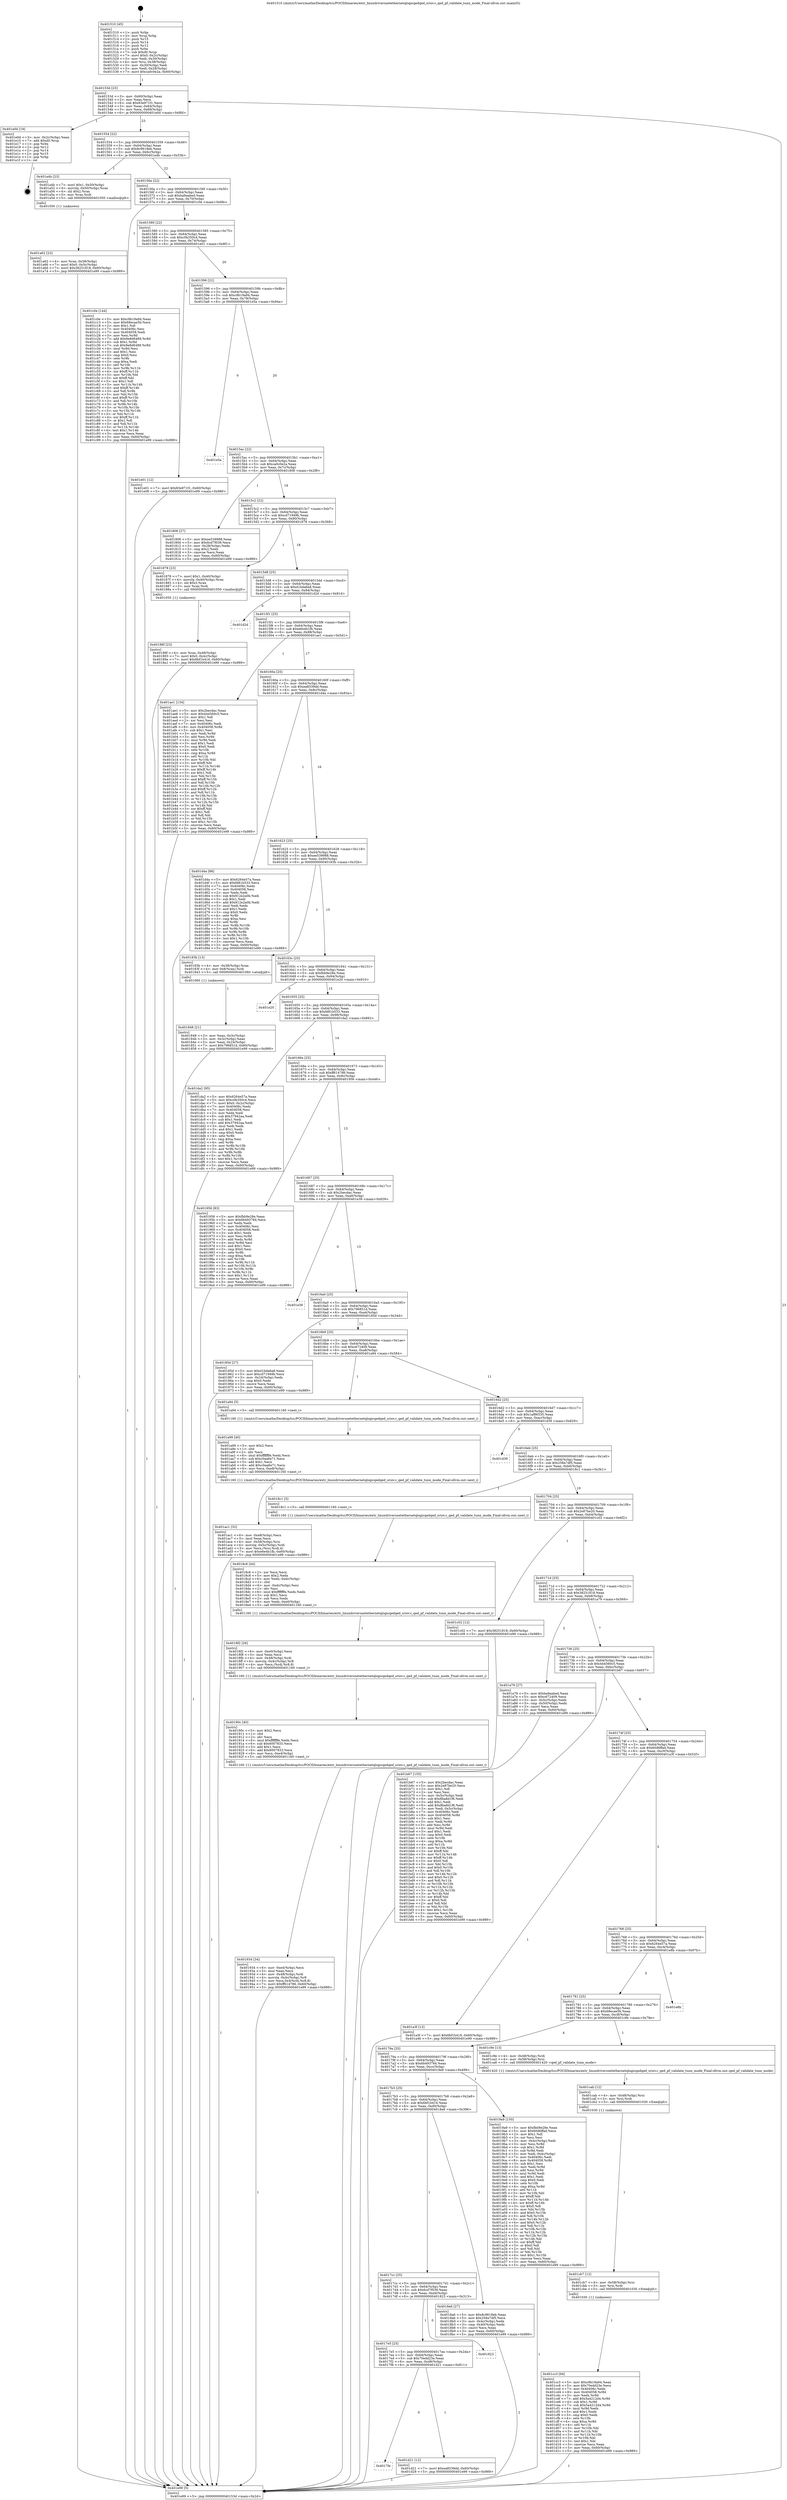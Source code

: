 digraph "0x401510" {
  label = "0x401510 (/mnt/c/Users/mathe/Desktop/tcc/POCII/binaries/extr_linuxdriversnetethernetqlogicqedqed_sriov.c_qed_pf_validate_tunn_mode_Final-ollvm.out::main(0))"
  labelloc = "t"
  node[shape=record]

  Entry [label="",width=0.3,height=0.3,shape=circle,fillcolor=black,style=filled]
  "0x40153d" [label="{
     0x40153d [23]\l
     | [instrs]\l
     &nbsp;&nbsp;0x40153d \<+3\>: mov -0x60(%rbp),%eax\l
     &nbsp;&nbsp;0x401540 \<+2\>: mov %eax,%ecx\l
     &nbsp;&nbsp;0x401542 \<+6\>: sub $0x83e971f1,%ecx\l
     &nbsp;&nbsp;0x401548 \<+3\>: mov %eax,-0x64(%rbp)\l
     &nbsp;&nbsp;0x40154b \<+3\>: mov %ecx,-0x68(%rbp)\l
     &nbsp;&nbsp;0x40154e \<+6\>: je 0000000000401e0d \<main+0x8fd\>\l
  }"]
  "0x401e0d" [label="{
     0x401e0d [19]\l
     | [instrs]\l
     &nbsp;&nbsp;0x401e0d \<+3\>: mov -0x2c(%rbp),%eax\l
     &nbsp;&nbsp;0x401e10 \<+7\>: add $0xd0,%rsp\l
     &nbsp;&nbsp;0x401e17 \<+1\>: pop %rbx\l
     &nbsp;&nbsp;0x401e18 \<+2\>: pop %r12\l
     &nbsp;&nbsp;0x401e1a \<+2\>: pop %r14\l
     &nbsp;&nbsp;0x401e1c \<+2\>: pop %r15\l
     &nbsp;&nbsp;0x401e1e \<+1\>: pop %rbp\l
     &nbsp;&nbsp;0x401e1f \<+1\>: ret\l
  }"]
  "0x401554" [label="{
     0x401554 [22]\l
     | [instrs]\l
     &nbsp;&nbsp;0x401554 \<+5\>: jmp 0000000000401559 \<main+0x49\>\l
     &nbsp;&nbsp;0x401559 \<+3\>: mov -0x64(%rbp),%eax\l
     &nbsp;&nbsp;0x40155c \<+5\>: sub $0x8c9618eb,%eax\l
     &nbsp;&nbsp;0x401561 \<+3\>: mov %eax,-0x6c(%rbp)\l
     &nbsp;&nbsp;0x401564 \<+6\>: je 0000000000401a4b \<main+0x53b\>\l
  }"]
  Exit [label="",width=0.3,height=0.3,shape=circle,fillcolor=black,style=filled,peripheries=2]
  "0x401a4b" [label="{
     0x401a4b [23]\l
     | [instrs]\l
     &nbsp;&nbsp;0x401a4b \<+7\>: movl $0x1,-0x50(%rbp)\l
     &nbsp;&nbsp;0x401a52 \<+4\>: movslq -0x50(%rbp),%rax\l
     &nbsp;&nbsp;0x401a56 \<+4\>: shl $0x2,%rax\l
     &nbsp;&nbsp;0x401a5a \<+3\>: mov %rax,%rdi\l
     &nbsp;&nbsp;0x401a5d \<+5\>: call 0000000000401050 \<malloc@plt\>\l
     | [calls]\l
     &nbsp;&nbsp;0x401050 \{1\} (unknown)\l
  }"]
  "0x40156a" [label="{
     0x40156a [22]\l
     | [instrs]\l
     &nbsp;&nbsp;0x40156a \<+5\>: jmp 000000000040156f \<main+0x5f\>\l
     &nbsp;&nbsp;0x40156f \<+3\>: mov -0x64(%rbp),%eax\l
     &nbsp;&nbsp;0x401572 \<+5\>: sub $0xba9aabed,%eax\l
     &nbsp;&nbsp;0x401577 \<+3\>: mov %eax,-0x70(%rbp)\l
     &nbsp;&nbsp;0x40157a \<+6\>: je 0000000000401c0e \<main+0x6fe\>\l
  }"]
  "0x4017fe" [label="{
     0x4017fe\l
  }", style=dashed]
  "0x401c0e" [label="{
     0x401c0e [144]\l
     | [instrs]\l
     &nbsp;&nbsp;0x401c0e \<+5\>: mov $0xc9b19a94,%eax\l
     &nbsp;&nbsp;0x401c13 \<+5\>: mov $0x68ecae5b,%ecx\l
     &nbsp;&nbsp;0x401c18 \<+2\>: mov $0x1,%dl\l
     &nbsp;&nbsp;0x401c1a \<+7\>: mov 0x40406c,%esi\l
     &nbsp;&nbsp;0x401c21 \<+7\>: mov 0x404058,%edi\l
     &nbsp;&nbsp;0x401c28 \<+3\>: mov %esi,%r8d\l
     &nbsp;&nbsp;0x401c2b \<+7\>: add $0x9e8d6489,%r8d\l
     &nbsp;&nbsp;0x401c32 \<+4\>: sub $0x1,%r8d\l
     &nbsp;&nbsp;0x401c36 \<+7\>: sub $0x9e8d6489,%r8d\l
     &nbsp;&nbsp;0x401c3d \<+4\>: imul %r8d,%esi\l
     &nbsp;&nbsp;0x401c41 \<+3\>: and $0x1,%esi\l
     &nbsp;&nbsp;0x401c44 \<+3\>: cmp $0x0,%esi\l
     &nbsp;&nbsp;0x401c47 \<+4\>: sete %r9b\l
     &nbsp;&nbsp;0x401c4b \<+3\>: cmp $0xa,%edi\l
     &nbsp;&nbsp;0x401c4e \<+4\>: setl %r10b\l
     &nbsp;&nbsp;0x401c52 \<+3\>: mov %r9b,%r11b\l
     &nbsp;&nbsp;0x401c55 \<+4\>: xor $0xff,%r11b\l
     &nbsp;&nbsp;0x401c59 \<+3\>: mov %r10b,%bl\l
     &nbsp;&nbsp;0x401c5c \<+3\>: xor $0xff,%bl\l
     &nbsp;&nbsp;0x401c5f \<+3\>: xor $0x1,%dl\l
     &nbsp;&nbsp;0x401c62 \<+3\>: mov %r11b,%r14b\l
     &nbsp;&nbsp;0x401c65 \<+4\>: and $0xff,%r14b\l
     &nbsp;&nbsp;0x401c69 \<+3\>: and %dl,%r9b\l
     &nbsp;&nbsp;0x401c6c \<+3\>: mov %bl,%r15b\l
     &nbsp;&nbsp;0x401c6f \<+4\>: and $0xff,%r15b\l
     &nbsp;&nbsp;0x401c73 \<+3\>: and %dl,%r10b\l
     &nbsp;&nbsp;0x401c76 \<+3\>: or %r9b,%r14b\l
     &nbsp;&nbsp;0x401c79 \<+3\>: or %r10b,%r15b\l
     &nbsp;&nbsp;0x401c7c \<+3\>: xor %r15b,%r14b\l
     &nbsp;&nbsp;0x401c7f \<+3\>: or %bl,%r11b\l
     &nbsp;&nbsp;0x401c82 \<+4\>: xor $0xff,%r11b\l
     &nbsp;&nbsp;0x401c86 \<+3\>: or $0x1,%dl\l
     &nbsp;&nbsp;0x401c89 \<+3\>: and %dl,%r11b\l
     &nbsp;&nbsp;0x401c8c \<+3\>: or %r11b,%r14b\l
     &nbsp;&nbsp;0x401c8f \<+4\>: test $0x1,%r14b\l
     &nbsp;&nbsp;0x401c93 \<+3\>: cmovne %ecx,%eax\l
     &nbsp;&nbsp;0x401c96 \<+3\>: mov %eax,-0x60(%rbp)\l
     &nbsp;&nbsp;0x401c99 \<+5\>: jmp 0000000000401e99 \<main+0x989\>\l
  }"]
  "0x401580" [label="{
     0x401580 [22]\l
     | [instrs]\l
     &nbsp;&nbsp;0x401580 \<+5\>: jmp 0000000000401585 \<main+0x75\>\l
     &nbsp;&nbsp;0x401585 \<+3\>: mov -0x64(%rbp),%eax\l
     &nbsp;&nbsp;0x401588 \<+5\>: sub $0xc0b350c4,%eax\l
     &nbsp;&nbsp;0x40158d \<+3\>: mov %eax,-0x74(%rbp)\l
     &nbsp;&nbsp;0x401590 \<+6\>: je 0000000000401e01 \<main+0x8f1\>\l
  }"]
  "0x401d21" [label="{
     0x401d21 [12]\l
     | [instrs]\l
     &nbsp;&nbsp;0x401d21 \<+7\>: movl $0xea8539dd,-0x60(%rbp)\l
     &nbsp;&nbsp;0x401d28 \<+5\>: jmp 0000000000401e99 \<main+0x989\>\l
  }"]
  "0x401e01" [label="{
     0x401e01 [12]\l
     | [instrs]\l
     &nbsp;&nbsp;0x401e01 \<+7\>: movl $0x83e971f1,-0x60(%rbp)\l
     &nbsp;&nbsp;0x401e08 \<+5\>: jmp 0000000000401e99 \<main+0x989\>\l
  }"]
  "0x401596" [label="{
     0x401596 [22]\l
     | [instrs]\l
     &nbsp;&nbsp;0x401596 \<+5\>: jmp 000000000040159b \<main+0x8b\>\l
     &nbsp;&nbsp;0x40159b \<+3\>: mov -0x64(%rbp),%eax\l
     &nbsp;&nbsp;0x40159e \<+5\>: sub $0xc9b19a94,%eax\l
     &nbsp;&nbsp;0x4015a3 \<+3\>: mov %eax,-0x78(%rbp)\l
     &nbsp;&nbsp;0x4015a6 \<+6\>: je 0000000000401e5a \<main+0x94a\>\l
  }"]
  "0x4017e5" [label="{
     0x4017e5 [25]\l
     | [instrs]\l
     &nbsp;&nbsp;0x4017e5 \<+5\>: jmp 00000000004017ea \<main+0x2da\>\l
     &nbsp;&nbsp;0x4017ea \<+3\>: mov -0x64(%rbp),%eax\l
     &nbsp;&nbsp;0x4017ed \<+5\>: sub $0x70edd23e,%eax\l
     &nbsp;&nbsp;0x4017f2 \<+6\>: mov %eax,-0xd8(%rbp)\l
     &nbsp;&nbsp;0x4017f8 \<+6\>: je 0000000000401d21 \<main+0x811\>\l
  }"]
  "0x401e5a" [label="{
     0x401e5a\l
  }", style=dashed]
  "0x4015ac" [label="{
     0x4015ac [22]\l
     | [instrs]\l
     &nbsp;&nbsp;0x4015ac \<+5\>: jmp 00000000004015b1 \<main+0xa1\>\l
     &nbsp;&nbsp;0x4015b1 \<+3\>: mov -0x64(%rbp),%eax\l
     &nbsp;&nbsp;0x4015b4 \<+5\>: sub $0xca0c0e2a,%eax\l
     &nbsp;&nbsp;0x4015b9 \<+3\>: mov %eax,-0x7c(%rbp)\l
     &nbsp;&nbsp;0x4015bc \<+6\>: je 0000000000401808 \<main+0x2f8\>\l
  }"]
  "0x401823" [label="{
     0x401823\l
  }", style=dashed]
  "0x401808" [label="{
     0x401808 [27]\l
     | [instrs]\l
     &nbsp;&nbsp;0x401808 \<+5\>: mov $0xee539988,%eax\l
     &nbsp;&nbsp;0x40180d \<+5\>: mov $0x6cd7f039,%ecx\l
     &nbsp;&nbsp;0x401812 \<+3\>: mov -0x28(%rbp),%edx\l
     &nbsp;&nbsp;0x401815 \<+3\>: cmp $0x2,%edx\l
     &nbsp;&nbsp;0x401818 \<+3\>: cmovne %ecx,%eax\l
     &nbsp;&nbsp;0x40181b \<+3\>: mov %eax,-0x60(%rbp)\l
     &nbsp;&nbsp;0x40181e \<+5\>: jmp 0000000000401e99 \<main+0x989\>\l
  }"]
  "0x4015c2" [label="{
     0x4015c2 [22]\l
     | [instrs]\l
     &nbsp;&nbsp;0x4015c2 \<+5\>: jmp 00000000004015c7 \<main+0xb7\>\l
     &nbsp;&nbsp;0x4015c7 \<+3\>: mov -0x64(%rbp),%eax\l
     &nbsp;&nbsp;0x4015ca \<+5\>: sub $0xcd71949b,%eax\l
     &nbsp;&nbsp;0x4015cf \<+3\>: mov %eax,-0x80(%rbp)\l
     &nbsp;&nbsp;0x4015d2 \<+6\>: je 0000000000401878 \<main+0x368\>\l
  }"]
  "0x401e99" [label="{
     0x401e99 [5]\l
     | [instrs]\l
     &nbsp;&nbsp;0x401e99 \<+5\>: jmp 000000000040153d \<main+0x2d\>\l
  }"]
  "0x401510" [label="{
     0x401510 [45]\l
     | [instrs]\l
     &nbsp;&nbsp;0x401510 \<+1\>: push %rbp\l
     &nbsp;&nbsp;0x401511 \<+3\>: mov %rsp,%rbp\l
     &nbsp;&nbsp;0x401514 \<+2\>: push %r15\l
     &nbsp;&nbsp;0x401516 \<+2\>: push %r14\l
     &nbsp;&nbsp;0x401518 \<+2\>: push %r12\l
     &nbsp;&nbsp;0x40151a \<+1\>: push %rbx\l
     &nbsp;&nbsp;0x40151b \<+7\>: sub $0xd0,%rsp\l
     &nbsp;&nbsp;0x401522 \<+7\>: movl $0x0,-0x2c(%rbp)\l
     &nbsp;&nbsp;0x401529 \<+3\>: mov %edi,-0x30(%rbp)\l
     &nbsp;&nbsp;0x40152c \<+4\>: mov %rsi,-0x38(%rbp)\l
     &nbsp;&nbsp;0x401530 \<+3\>: mov -0x30(%rbp),%edi\l
     &nbsp;&nbsp;0x401533 \<+3\>: mov %edi,-0x28(%rbp)\l
     &nbsp;&nbsp;0x401536 \<+7\>: movl $0xca0c0e2a,-0x60(%rbp)\l
  }"]
  "0x401cc3" [label="{
     0x401cc3 [94]\l
     | [instrs]\l
     &nbsp;&nbsp;0x401cc3 \<+5\>: mov $0xc9b19a94,%eax\l
     &nbsp;&nbsp;0x401cc8 \<+5\>: mov $0x70edd23e,%ecx\l
     &nbsp;&nbsp;0x401ccd \<+7\>: mov 0x40406c,%edx\l
     &nbsp;&nbsp;0x401cd4 \<+8\>: mov 0x404058,%r8d\l
     &nbsp;&nbsp;0x401cdc \<+3\>: mov %edx,%r9d\l
     &nbsp;&nbsp;0x401cdf \<+7\>: add $0x5a4212d4,%r9d\l
     &nbsp;&nbsp;0x401ce6 \<+4\>: sub $0x1,%r9d\l
     &nbsp;&nbsp;0x401cea \<+7\>: sub $0x5a4212d4,%r9d\l
     &nbsp;&nbsp;0x401cf1 \<+4\>: imul %r9d,%edx\l
     &nbsp;&nbsp;0x401cf5 \<+3\>: and $0x1,%edx\l
     &nbsp;&nbsp;0x401cf8 \<+3\>: cmp $0x0,%edx\l
     &nbsp;&nbsp;0x401cfb \<+4\>: sete %r10b\l
     &nbsp;&nbsp;0x401cff \<+4\>: cmp $0xa,%r8d\l
     &nbsp;&nbsp;0x401d03 \<+4\>: setl %r11b\l
     &nbsp;&nbsp;0x401d07 \<+3\>: mov %r10b,%bl\l
     &nbsp;&nbsp;0x401d0a \<+3\>: and %r11b,%bl\l
     &nbsp;&nbsp;0x401d0d \<+3\>: xor %r11b,%r10b\l
     &nbsp;&nbsp;0x401d10 \<+3\>: or %r10b,%bl\l
     &nbsp;&nbsp;0x401d13 \<+3\>: test $0x1,%bl\l
     &nbsp;&nbsp;0x401d16 \<+3\>: cmovne %ecx,%eax\l
     &nbsp;&nbsp;0x401d19 \<+3\>: mov %eax,-0x60(%rbp)\l
     &nbsp;&nbsp;0x401d1c \<+5\>: jmp 0000000000401e99 \<main+0x989\>\l
  }"]
  "0x401878" [label="{
     0x401878 [23]\l
     | [instrs]\l
     &nbsp;&nbsp;0x401878 \<+7\>: movl $0x1,-0x40(%rbp)\l
     &nbsp;&nbsp;0x40187f \<+4\>: movslq -0x40(%rbp),%rax\l
     &nbsp;&nbsp;0x401883 \<+4\>: shl $0x3,%rax\l
     &nbsp;&nbsp;0x401887 \<+3\>: mov %rax,%rdi\l
     &nbsp;&nbsp;0x40188a \<+5\>: call 0000000000401050 \<malloc@plt\>\l
     | [calls]\l
     &nbsp;&nbsp;0x401050 \{1\} (unknown)\l
  }"]
  "0x4015d8" [label="{
     0x4015d8 [25]\l
     | [instrs]\l
     &nbsp;&nbsp;0x4015d8 \<+5\>: jmp 00000000004015dd \<main+0xcd\>\l
     &nbsp;&nbsp;0x4015dd \<+3\>: mov -0x64(%rbp),%eax\l
     &nbsp;&nbsp;0x4015e0 \<+5\>: sub $0xd1bda6a8,%eax\l
     &nbsp;&nbsp;0x4015e5 \<+6\>: mov %eax,-0x84(%rbp)\l
     &nbsp;&nbsp;0x4015eb \<+6\>: je 0000000000401d2d \<main+0x81d\>\l
  }"]
  "0x401cb7" [label="{
     0x401cb7 [12]\l
     | [instrs]\l
     &nbsp;&nbsp;0x401cb7 \<+4\>: mov -0x58(%rbp),%rsi\l
     &nbsp;&nbsp;0x401cbb \<+3\>: mov %rsi,%rdi\l
     &nbsp;&nbsp;0x401cbe \<+5\>: call 0000000000401030 \<free@plt\>\l
     | [calls]\l
     &nbsp;&nbsp;0x401030 \{1\} (unknown)\l
  }"]
  "0x401d2d" [label="{
     0x401d2d\l
  }", style=dashed]
  "0x4015f1" [label="{
     0x4015f1 [25]\l
     | [instrs]\l
     &nbsp;&nbsp;0x4015f1 \<+5\>: jmp 00000000004015f6 \<main+0xe6\>\l
     &nbsp;&nbsp;0x4015f6 \<+3\>: mov -0x64(%rbp),%eax\l
     &nbsp;&nbsp;0x4015f9 \<+5\>: sub $0xe6e4b1fb,%eax\l
     &nbsp;&nbsp;0x4015fe \<+6\>: mov %eax,-0x88(%rbp)\l
     &nbsp;&nbsp;0x401604 \<+6\>: je 0000000000401ae1 \<main+0x5d1\>\l
  }"]
  "0x401cab" [label="{
     0x401cab [12]\l
     | [instrs]\l
     &nbsp;&nbsp;0x401cab \<+4\>: mov -0x48(%rbp),%rsi\l
     &nbsp;&nbsp;0x401caf \<+3\>: mov %rsi,%rdi\l
     &nbsp;&nbsp;0x401cb2 \<+5\>: call 0000000000401030 \<free@plt\>\l
     | [calls]\l
     &nbsp;&nbsp;0x401030 \{1\} (unknown)\l
  }"]
  "0x401ae1" [label="{
     0x401ae1 [134]\l
     | [instrs]\l
     &nbsp;&nbsp;0x401ae1 \<+5\>: mov $0x2becdac,%eax\l
     &nbsp;&nbsp;0x401ae6 \<+5\>: mov $0x444560c5,%ecx\l
     &nbsp;&nbsp;0x401aeb \<+2\>: mov $0x1,%dl\l
     &nbsp;&nbsp;0x401aed \<+2\>: xor %esi,%esi\l
     &nbsp;&nbsp;0x401aef \<+7\>: mov 0x40406c,%edi\l
     &nbsp;&nbsp;0x401af6 \<+8\>: mov 0x404058,%r8d\l
     &nbsp;&nbsp;0x401afe \<+3\>: sub $0x1,%esi\l
     &nbsp;&nbsp;0x401b01 \<+3\>: mov %edi,%r9d\l
     &nbsp;&nbsp;0x401b04 \<+3\>: add %esi,%r9d\l
     &nbsp;&nbsp;0x401b07 \<+4\>: imul %r9d,%edi\l
     &nbsp;&nbsp;0x401b0b \<+3\>: and $0x1,%edi\l
     &nbsp;&nbsp;0x401b0e \<+3\>: cmp $0x0,%edi\l
     &nbsp;&nbsp;0x401b11 \<+4\>: sete %r10b\l
     &nbsp;&nbsp;0x401b15 \<+4\>: cmp $0xa,%r8d\l
     &nbsp;&nbsp;0x401b19 \<+4\>: setl %r11b\l
     &nbsp;&nbsp;0x401b1d \<+3\>: mov %r10b,%bl\l
     &nbsp;&nbsp;0x401b20 \<+3\>: xor $0xff,%bl\l
     &nbsp;&nbsp;0x401b23 \<+3\>: mov %r11b,%r14b\l
     &nbsp;&nbsp;0x401b26 \<+4\>: xor $0xff,%r14b\l
     &nbsp;&nbsp;0x401b2a \<+3\>: xor $0x1,%dl\l
     &nbsp;&nbsp;0x401b2d \<+3\>: mov %bl,%r15b\l
     &nbsp;&nbsp;0x401b30 \<+4\>: and $0xff,%r15b\l
     &nbsp;&nbsp;0x401b34 \<+3\>: and %dl,%r10b\l
     &nbsp;&nbsp;0x401b37 \<+3\>: mov %r14b,%r12b\l
     &nbsp;&nbsp;0x401b3a \<+4\>: and $0xff,%r12b\l
     &nbsp;&nbsp;0x401b3e \<+3\>: and %dl,%r11b\l
     &nbsp;&nbsp;0x401b41 \<+3\>: or %r10b,%r15b\l
     &nbsp;&nbsp;0x401b44 \<+3\>: or %r11b,%r12b\l
     &nbsp;&nbsp;0x401b47 \<+3\>: xor %r12b,%r15b\l
     &nbsp;&nbsp;0x401b4a \<+3\>: or %r14b,%bl\l
     &nbsp;&nbsp;0x401b4d \<+3\>: xor $0xff,%bl\l
     &nbsp;&nbsp;0x401b50 \<+3\>: or $0x1,%dl\l
     &nbsp;&nbsp;0x401b53 \<+2\>: and %dl,%bl\l
     &nbsp;&nbsp;0x401b55 \<+3\>: or %bl,%r15b\l
     &nbsp;&nbsp;0x401b58 \<+4\>: test $0x1,%r15b\l
     &nbsp;&nbsp;0x401b5c \<+3\>: cmovne %ecx,%eax\l
     &nbsp;&nbsp;0x401b5f \<+3\>: mov %eax,-0x60(%rbp)\l
     &nbsp;&nbsp;0x401b62 \<+5\>: jmp 0000000000401e99 \<main+0x989\>\l
  }"]
  "0x40160a" [label="{
     0x40160a [25]\l
     | [instrs]\l
     &nbsp;&nbsp;0x40160a \<+5\>: jmp 000000000040160f \<main+0xff\>\l
     &nbsp;&nbsp;0x40160f \<+3\>: mov -0x64(%rbp),%eax\l
     &nbsp;&nbsp;0x401612 \<+5\>: sub $0xea8539dd,%eax\l
     &nbsp;&nbsp;0x401617 \<+6\>: mov %eax,-0x8c(%rbp)\l
     &nbsp;&nbsp;0x40161d \<+6\>: je 0000000000401d4a \<main+0x83a\>\l
  }"]
  "0x401ac1" [label="{
     0x401ac1 [32]\l
     | [instrs]\l
     &nbsp;&nbsp;0x401ac1 \<+6\>: mov -0xe8(%rbp),%ecx\l
     &nbsp;&nbsp;0x401ac7 \<+3\>: imul %eax,%ecx\l
     &nbsp;&nbsp;0x401aca \<+4\>: mov -0x58(%rbp),%rsi\l
     &nbsp;&nbsp;0x401ace \<+4\>: movslq -0x5c(%rbp),%rdi\l
     &nbsp;&nbsp;0x401ad2 \<+3\>: mov %ecx,(%rsi,%rdi,4)\l
     &nbsp;&nbsp;0x401ad5 \<+7\>: movl $0xe6e4b1fb,-0x60(%rbp)\l
     &nbsp;&nbsp;0x401adc \<+5\>: jmp 0000000000401e99 \<main+0x989\>\l
  }"]
  "0x401d4a" [label="{
     0x401d4a [88]\l
     | [instrs]\l
     &nbsp;&nbsp;0x401d4a \<+5\>: mov $0x6264e57a,%eax\l
     &nbsp;&nbsp;0x401d4f \<+5\>: mov $0xfd81b533,%ecx\l
     &nbsp;&nbsp;0x401d54 \<+7\>: mov 0x40406c,%edx\l
     &nbsp;&nbsp;0x401d5b \<+7\>: mov 0x404058,%esi\l
     &nbsp;&nbsp;0x401d62 \<+2\>: mov %edx,%edi\l
     &nbsp;&nbsp;0x401d64 \<+6\>: sub $0x912e2a0b,%edi\l
     &nbsp;&nbsp;0x401d6a \<+3\>: sub $0x1,%edi\l
     &nbsp;&nbsp;0x401d6d \<+6\>: add $0x912e2a0b,%edi\l
     &nbsp;&nbsp;0x401d73 \<+3\>: imul %edi,%edx\l
     &nbsp;&nbsp;0x401d76 \<+3\>: and $0x1,%edx\l
     &nbsp;&nbsp;0x401d79 \<+3\>: cmp $0x0,%edx\l
     &nbsp;&nbsp;0x401d7c \<+4\>: sete %r8b\l
     &nbsp;&nbsp;0x401d80 \<+3\>: cmp $0xa,%esi\l
     &nbsp;&nbsp;0x401d83 \<+4\>: setl %r9b\l
     &nbsp;&nbsp;0x401d87 \<+3\>: mov %r8b,%r10b\l
     &nbsp;&nbsp;0x401d8a \<+3\>: and %r9b,%r10b\l
     &nbsp;&nbsp;0x401d8d \<+3\>: xor %r9b,%r8b\l
     &nbsp;&nbsp;0x401d90 \<+3\>: or %r8b,%r10b\l
     &nbsp;&nbsp;0x401d93 \<+4\>: test $0x1,%r10b\l
     &nbsp;&nbsp;0x401d97 \<+3\>: cmovne %ecx,%eax\l
     &nbsp;&nbsp;0x401d9a \<+3\>: mov %eax,-0x60(%rbp)\l
     &nbsp;&nbsp;0x401d9d \<+5\>: jmp 0000000000401e99 \<main+0x989\>\l
  }"]
  "0x401623" [label="{
     0x401623 [25]\l
     | [instrs]\l
     &nbsp;&nbsp;0x401623 \<+5\>: jmp 0000000000401628 \<main+0x118\>\l
     &nbsp;&nbsp;0x401628 \<+3\>: mov -0x64(%rbp),%eax\l
     &nbsp;&nbsp;0x40162b \<+5\>: sub $0xee539988,%eax\l
     &nbsp;&nbsp;0x401630 \<+6\>: mov %eax,-0x90(%rbp)\l
     &nbsp;&nbsp;0x401636 \<+6\>: je 000000000040183b \<main+0x32b\>\l
  }"]
  "0x401a99" [label="{
     0x401a99 [40]\l
     | [instrs]\l
     &nbsp;&nbsp;0x401a99 \<+5\>: mov $0x2,%ecx\l
     &nbsp;&nbsp;0x401a9e \<+1\>: cltd\l
     &nbsp;&nbsp;0x401a9f \<+2\>: idiv %ecx\l
     &nbsp;&nbsp;0x401aa1 \<+6\>: imul $0xfffffffe,%edx,%ecx\l
     &nbsp;&nbsp;0x401aa7 \<+6\>: sub $0xc0aa6e71,%ecx\l
     &nbsp;&nbsp;0x401aad \<+3\>: add $0x1,%ecx\l
     &nbsp;&nbsp;0x401ab0 \<+6\>: add $0xc0aa6e71,%ecx\l
     &nbsp;&nbsp;0x401ab6 \<+6\>: mov %ecx,-0xe8(%rbp)\l
     &nbsp;&nbsp;0x401abc \<+5\>: call 0000000000401160 \<next_i\>\l
     | [calls]\l
     &nbsp;&nbsp;0x401160 \{1\} (/mnt/c/Users/mathe/Desktop/tcc/POCII/binaries/extr_linuxdriversnetethernetqlogicqedqed_sriov.c_qed_pf_validate_tunn_mode_Final-ollvm.out::next_i)\l
  }"]
  "0x40183b" [label="{
     0x40183b [13]\l
     | [instrs]\l
     &nbsp;&nbsp;0x40183b \<+4\>: mov -0x38(%rbp),%rax\l
     &nbsp;&nbsp;0x40183f \<+4\>: mov 0x8(%rax),%rdi\l
     &nbsp;&nbsp;0x401843 \<+5\>: call 0000000000401060 \<atoi@plt\>\l
     | [calls]\l
     &nbsp;&nbsp;0x401060 \{1\} (unknown)\l
  }"]
  "0x40163c" [label="{
     0x40163c [25]\l
     | [instrs]\l
     &nbsp;&nbsp;0x40163c \<+5\>: jmp 0000000000401641 \<main+0x131\>\l
     &nbsp;&nbsp;0x401641 \<+3\>: mov -0x64(%rbp),%eax\l
     &nbsp;&nbsp;0x401644 \<+5\>: sub $0xfbb9e28e,%eax\l
     &nbsp;&nbsp;0x401649 \<+6\>: mov %eax,-0x94(%rbp)\l
     &nbsp;&nbsp;0x40164f \<+6\>: je 0000000000401e20 \<main+0x910\>\l
  }"]
  "0x401848" [label="{
     0x401848 [21]\l
     | [instrs]\l
     &nbsp;&nbsp;0x401848 \<+3\>: mov %eax,-0x3c(%rbp)\l
     &nbsp;&nbsp;0x40184b \<+3\>: mov -0x3c(%rbp),%eax\l
     &nbsp;&nbsp;0x40184e \<+3\>: mov %eax,-0x24(%rbp)\l
     &nbsp;&nbsp;0x401851 \<+7\>: movl $0x796851d,-0x60(%rbp)\l
     &nbsp;&nbsp;0x401858 \<+5\>: jmp 0000000000401e99 \<main+0x989\>\l
  }"]
  "0x401a62" [label="{
     0x401a62 [23]\l
     | [instrs]\l
     &nbsp;&nbsp;0x401a62 \<+4\>: mov %rax,-0x58(%rbp)\l
     &nbsp;&nbsp;0x401a66 \<+7\>: movl $0x0,-0x5c(%rbp)\l
     &nbsp;&nbsp;0x401a6d \<+7\>: movl $0x38251818,-0x60(%rbp)\l
     &nbsp;&nbsp;0x401a74 \<+5\>: jmp 0000000000401e99 \<main+0x989\>\l
  }"]
  "0x401e20" [label="{
     0x401e20\l
  }", style=dashed]
  "0x401655" [label="{
     0x401655 [25]\l
     | [instrs]\l
     &nbsp;&nbsp;0x401655 \<+5\>: jmp 000000000040165a \<main+0x14a\>\l
     &nbsp;&nbsp;0x40165a \<+3\>: mov -0x64(%rbp),%eax\l
     &nbsp;&nbsp;0x40165d \<+5\>: sub $0xfd81b533,%eax\l
     &nbsp;&nbsp;0x401662 \<+6\>: mov %eax,-0x98(%rbp)\l
     &nbsp;&nbsp;0x401668 \<+6\>: je 0000000000401da2 \<main+0x892\>\l
  }"]
  "0x401934" [label="{
     0x401934 [34]\l
     | [instrs]\l
     &nbsp;&nbsp;0x401934 \<+6\>: mov -0xe4(%rbp),%ecx\l
     &nbsp;&nbsp;0x40193a \<+3\>: imul %eax,%ecx\l
     &nbsp;&nbsp;0x40193d \<+4\>: mov -0x48(%rbp),%rdi\l
     &nbsp;&nbsp;0x401941 \<+4\>: movslq -0x4c(%rbp),%r8\l
     &nbsp;&nbsp;0x401945 \<+5\>: mov %ecx,0x4(%rdi,%r8,8)\l
     &nbsp;&nbsp;0x40194a \<+7\>: movl $0xff614786,-0x60(%rbp)\l
     &nbsp;&nbsp;0x401951 \<+5\>: jmp 0000000000401e99 \<main+0x989\>\l
  }"]
  "0x401da2" [label="{
     0x401da2 [95]\l
     | [instrs]\l
     &nbsp;&nbsp;0x401da2 \<+5\>: mov $0x6264e57a,%eax\l
     &nbsp;&nbsp;0x401da7 \<+5\>: mov $0xc0b350c4,%ecx\l
     &nbsp;&nbsp;0x401dac \<+7\>: movl $0x0,-0x2c(%rbp)\l
     &nbsp;&nbsp;0x401db3 \<+7\>: mov 0x40406c,%edx\l
     &nbsp;&nbsp;0x401dba \<+7\>: mov 0x404058,%esi\l
     &nbsp;&nbsp;0x401dc1 \<+2\>: mov %edx,%edi\l
     &nbsp;&nbsp;0x401dc3 \<+6\>: sub $0x37942aa,%edi\l
     &nbsp;&nbsp;0x401dc9 \<+3\>: sub $0x1,%edi\l
     &nbsp;&nbsp;0x401dcc \<+6\>: add $0x37942aa,%edi\l
     &nbsp;&nbsp;0x401dd2 \<+3\>: imul %edi,%edx\l
     &nbsp;&nbsp;0x401dd5 \<+3\>: and $0x1,%edx\l
     &nbsp;&nbsp;0x401dd8 \<+3\>: cmp $0x0,%edx\l
     &nbsp;&nbsp;0x401ddb \<+4\>: sete %r8b\l
     &nbsp;&nbsp;0x401ddf \<+3\>: cmp $0xa,%esi\l
     &nbsp;&nbsp;0x401de2 \<+4\>: setl %r9b\l
     &nbsp;&nbsp;0x401de6 \<+3\>: mov %r8b,%r10b\l
     &nbsp;&nbsp;0x401de9 \<+3\>: and %r9b,%r10b\l
     &nbsp;&nbsp;0x401dec \<+3\>: xor %r9b,%r8b\l
     &nbsp;&nbsp;0x401def \<+3\>: or %r8b,%r10b\l
     &nbsp;&nbsp;0x401df2 \<+4\>: test $0x1,%r10b\l
     &nbsp;&nbsp;0x401df6 \<+3\>: cmovne %ecx,%eax\l
     &nbsp;&nbsp;0x401df9 \<+3\>: mov %eax,-0x60(%rbp)\l
     &nbsp;&nbsp;0x401dfc \<+5\>: jmp 0000000000401e99 \<main+0x989\>\l
  }"]
  "0x40166e" [label="{
     0x40166e [25]\l
     | [instrs]\l
     &nbsp;&nbsp;0x40166e \<+5\>: jmp 0000000000401673 \<main+0x163\>\l
     &nbsp;&nbsp;0x401673 \<+3\>: mov -0x64(%rbp),%eax\l
     &nbsp;&nbsp;0x401676 \<+5\>: sub $0xff614786,%eax\l
     &nbsp;&nbsp;0x40167b \<+6\>: mov %eax,-0x9c(%rbp)\l
     &nbsp;&nbsp;0x401681 \<+6\>: je 0000000000401956 \<main+0x446\>\l
  }"]
  "0x40190c" [label="{
     0x40190c [40]\l
     | [instrs]\l
     &nbsp;&nbsp;0x40190c \<+5\>: mov $0x2,%ecx\l
     &nbsp;&nbsp;0x401911 \<+1\>: cltd\l
     &nbsp;&nbsp;0x401912 \<+2\>: idiv %ecx\l
     &nbsp;&nbsp;0x401914 \<+6\>: imul $0xfffffffe,%edx,%ecx\l
     &nbsp;&nbsp;0x40191a \<+6\>: sub $0x6007833,%ecx\l
     &nbsp;&nbsp;0x401920 \<+3\>: add $0x1,%ecx\l
     &nbsp;&nbsp;0x401923 \<+6\>: add $0x6007833,%ecx\l
     &nbsp;&nbsp;0x401929 \<+6\>: mov %ecx,-0xe4(%rbp)\l
     &nbsp;&nbsp;0x40192f \<+5\>: call 0000000000401160 \<next_i\>\l
     | [calls]\l
     &nbsp;&nbsp;0x401160 \{1\} (/mnt/c/Users/mathe/Desktop/tcc/POCII/binaries/extr_linuxdriversnetethernetqlogicqedqed_sriov.c_qed_pf_validate_tunn_mode_Final-ollvm.out::next_i)\l
  }"]
  "0x401956" [label="{
     0x401956 [83]\l
     | [instrs]\l
     &nbsp;&nbsp;0x401956 \<+5\>: mov $0xfbb9e28e,%eax\l
     &nbsp;&nbsp;0x40195b \<+5\>: mov $0x6b493784,%ecx\l
     &nbsp;&nbsp;0x401960 \<+2\>: xor %edx,%edx\l
     &nbsp;&nbsp;0x401962 \<+7\>: mov 0x40406c,%esi\l
     &nbsp;&nbsp;0x401969 \<+7\>: mov 0x404058,%edi\l
     &nbsp;&nbsp;0x401970 \<+3\>: sub $0x1,%edx\l
     &nbsp;&nbsp;0x401973 \<+3\>: mov %esi,%r8d\l
     &nbsp;&nbsp;0x401976 \<+3\>: add %edx,%r8d\l
     &nbsp;&nbsp;0x401979 \<+4\>: imul %r8d,%esi\l
     &nbsp;&nbsp;0x40197d \<+3\>: and $0x1,%esi\l
     &nbsp;&nbsp;0x401980 \<+3\>: cmp $0x0,%esi\l
     &nbsp;&nbsp;0x401983 \<+4\>: sete %r9b\l
     &nbsp;&nbsp;0x401987 \<+3\>: cmp $0xa,%edi\l
     &nbsp;&nbsp;0x40198a \<+4\>: setl %r10b\l
     &nbsp;&nbsp;0x40198e \<+3\>: mov %r9b,%r11b\l
     &nbsp;&nbsp;0x401991 \<+3\>: and %r10b,%r11b\l
     &nbsp;&nbsp;0x401994 \<+3\>: xor %r10b,%r9b\l
     &nbsp;&nbsp;0x401997 \<+3\>: or %r9b,%r11b\l
     &nbsp;&nbsp;0x40199a \<+4\>: test $0x1,%r11b\l
     &nbsp;&nbsp;0x40199e \<+3\>: cmovne %ecx,%eax\l
     &nbsp;&nbsp;0x4019a1 \<+3\>: mov %eax,-0x60(%rbp)\l
     &nbsp;&nbsp;0x4019a4 \<+5\>: jmp 0000000000401e99 \<main+0x989\>\l
  }"]
  "0x401687" [label="{
     0x401687 [25]\l
     | [instrs]\l
     &nbsp;&nbsp;0x401687 \<+5\>: jmp 000000000040168c \<main+0x17c\>\l
     &nbsp;&nbsp;0x40168c \<+3\>: mov -0x64(%rbp),%eax\l
     &nbsp;&nbsp;0x40168f \<+5\>: sub $0x2becdac,%eax\l
     &nbsp;&nbsp;0x401694 \<+6\>: mov %eax,-0xa0(%rbp)\l
     &nbsp;&nbsp;0x40169a \<+6\>: je 0000000000401e39 \<main+0x929\>\l
  }"]
  "0x4018f2" [label="{
     0x4018f2 [26]\l
     | [instrs]\l
     &nbsp;&nbsp;0x4018f2 \<+6\>: mov -0xe0(%rbp),%ecx\l
     &nbsp;&nbsp;0x4018f8 \<+3\>: imul %eax,%ecx\l
     &nbsp;&nbsp;0x4018fb \<+4\>: mov -0x48(%rbp),%rdi\l
     &nbsp;&nbsp;0x4018ff \<+4\>: movslq -0x4c(%rbp),%r8\l
     &nbsp;&nbsp;0x401903 \<+4\>: mov %ecx,(%rdi,%r8,8)\l
     &nbsp;&nbsp;0x401907 \<+5\>: call 0000000000401160 \<next_i\>\l
     | [calls]\l
     &nbsp;&nbsp;0x401160 \{1\} (/mnt/c/Users/mathe/Desktop/tcc/POCII/binaries/extr_linuxdriversnetethernetqlogicqedqed_sriov.c_qed_pf_validate_tunn_mode_Final-ollvm.out::next_i)\l
  }"]
  "0x401e39" [label="{
     0x401e39\l
  }", style=dashed]
  "0x4016a0" [label="{
     0x4016a0 [25]\l
     | [instrs]\l
     &nbsp;&nbsp;0x4016a0 \<+5\>: jmp 00000000004016a5 \<main+0x195\>\l
     &nbsp;&nbsp;0x4016a5 \<+3\>: mov -0x64(%rbp),%eax\l
     &nbsp;&nbsp;0x4016a8 \<+5\>: sub $0x796851d,%eax\l
     &nbsp;&nbsp;0x4016ad \<+6\>: mov %eax,-0xa4(%rbp)\l
     &nbsp;&nbsp;0x4016b3 \<+6\>: je 000000000040185d \<main+0x34d\>\l
  }"]
  "0x4018c6" [label="{
     0x4018c6 [44]\l
     | [instrs]\l
     &nbsp;&nbsp;0x4018c6 \<+2\>: xor %ecx,%ecx\l
     &nbsp;&nbsp;0x4018c8 \<+5\>: mov $0x2,%edx\l
     &nbsp;&nbsp;0x4018cd \<+6\>: mov %edx,-0xdc(%rbp)\l
     &nbsp;&nbsp;0x4018d3 \<+1\>: cltd\l
     &nbsp;&nbsp;0x4018d4 \<+6\>: mov -0xdc(%rbp),%esi\l
     &nbsp;&nbsp;0x4018da \<+2\>: idiv %esi\l
     &nbsp;&nbsp;0x4018dc \<+6\>: imul $0xfffffffe,%edx,%edx\l
     &nbsp;&nbsp;0x4018e2 \<+3\>: sub $0x1,%ecx\l
     &nbsp;&nbsp;0x4018e5 \<+2\>: sub %ecx,%edx\l
     &nbsp;&nbsp;0x4018e7 \<+6\>: mov %edx,-0xe0(%rbp)\l
     &nbsp;&nbsp;0x4018ed \<+5\>: call 0000000000401160 \<next_i\>\l
     | [calls]\l
     &nbsp;&nbsp;0x401160 \{1\} (/mnt/c/Users/mathe/Desktop/tcc/POCII/binaries/extr_linuxdriversnetethernetqlogicqedqed_sriov.c_qed_pf_validate_tunn_mode_Final-ollvm.out::next_i)\l
  }"]
  "0x40185d" [label="{
     0x40185d [27]\l
     | [instrs]\l
     &nbsp;&nbsp;0x40185d \<+5\>: mov $0xd1bda6a8,%eax\l
     &nbsp;&nbsp;0x401862 \<+5\>: mov $0xcd71949b,%ecx\l
     &nbsp;&nbsp;0x401867 \<+3\>: mov -0x24(%rbp),%edx\l
     &nbsp;&nbsp;0x40186a \<+3\>: cmp $0x0,%edx\l
     &nbsp;&nbsp;0x40186d \<+3\>: cmove %ecx,%eax\l
     &nbsp;&nbsp;0x401870 \<+3\>: mov %eax,-0x60(%rbp)\l
     &nbsp;&nbsp;0x401873 \<+5\>: jmp 0000000000401e99 \<main+0x989\>\l
  }"]
  "0x4016b9" [label="{
     0x4016b9 [25]\l
     | [instrs]\l
     &nbsp;&nbsp;0x4016b9 \<+5\>: jmp 00000000004016be \<main+0x1ae\>\l
     &nbsp;&nbsp;0x4016be \<+3\>: mov -0x64(%rbp),%eax\l
     &nbsp;&nbsp;0x4016c1 \<+5\>: sub $0xc672409,%eax\l
     &nbsp;&nbsp;0x4016c6 \<+6\>: mov %eax,-0xa8(%rbp)\l
     &nbsp;&nbsp;0x4016cc \<+6\>: je 0000000000401a94 \<main+0x584\>\l
  }"]
  "0x40188f" [label="{
     0x40188f [23]\l
     | [instrs]\l
     &nbsp;&nbsp;0x40188f \<+4\>: mov %rax,-0x48(%rbp)\l
     &nbsp;&nbsp;0x401893 \<+7\>: movl $0x0,-0x4c(%rbp)\l
     &nbsp;&nbsp;0x40189a \<+7\>: movl $0x6bf1b416,-0x60(%rbp)\l
     &nbsp;&nbsp;0x4018a1 \<+5\>: jmp 0000000000401e99 \<main+0x989\>\l
  }"]
  "0x4017cc" [label="{
     0x4017cc [25]\l
     | [instrs]\l
     &nbsp;&nbsp;0x4017cc \<+5\>: jmp 00000000004017d1 \<main+0x2c1\>\l
     &nbsp;&nbsp;0x4017d1 \<+3\>: mov -0x64(%rbp),%eax\l
     &nbsp;&nbsp;0x4017d4 \<+5\>: sub $0x6cd7f039,%eax\l
     &nbsp;&nbsp;0x4017d9 \<+6\>: mov %eax,-0xd4(%rbp)\l
     &nbsp;&nbsp;0x4017df \<+6\>: je 0000000000401823 \<main+0x313\>\l
  }"]
  "0x401a94" [label="{
     0x401a94 [5]\l
     | [instrs]\l
     &nbsp;&nbsp;0x401a94 \<+5\>: call 0000000000401160 \<next_i\>\l
     | [calls]\l
     &nbsp;&nbsp;0x401160 \{1\} (/mnt/c/Users/mathe/Desktop/tcc/POCII/binaries/extr_linuxdriversnetethernetqlogicqedqed_sriov.c_qed_pf_validate_tunn_mode_Final-ollvm.out::next_i)\l
  }"]
  "0x4016d2" [label="{
     0x4016d2 [25]\l
     | [instrs]\l
     &nbsp;&nbsp;0x4016d2 \<+5\>: jmp 00000000004016d7 \<main+0x1c7\>\l
     &nbsp;&nbsp;0x4016d7 \<+3\>: mov -0x64(%rbp),%eax\l
     &nbsp;&nbsp;0x4016da \<+5\>: sub $0x1af86535,%eax\l
     &nbsp;&nbsp;0x4016df \<+6\>: mov %eax,-0xac(%rbp)\l
     &nbsp;&nbsp;0x4016e5 \<+6\>: je 0000000000401d39 \<main+0x829\>\l
  }"]
  "0x4018a6" [label="{
     0x4018a6 [27]\l
     | [instrs]\l
     &nbsp;&nbsp;0x4018a6 \<+5\>: mov $0x8c9618eb,%eax\l
     &nbsp;&nbsp;0x4018ab \<+5\>: mov $0x258a7df5,%ecx\l
     &nbsp;&nbsp;0x4018b0 \<+3\>: mov -0x4c(%rbp),%edx\l
     &nbsp;&nbsp;0x4018b3 \<+3\>: cmp -0x40(%rbp),%edx\l
     &nbsp;&nbsp;0x4018b6 \<+3\>: cmovl %ecx,%eax\l
     &nbsp;&nbsp;0x4018b9 \<+3\>: mov %eax,-0x60(%rbp)\l
     &nbsp;&nbsp;0x4018bc \<+5\>: jmp 0000000000401e99 \<main+0x989\>\l
  }"]
  "0x401d39" [label="{
     0x401d39\l
  }", style=dashed]
  "0x4016eb" [label="{
     0x4016eb [25]\l
     | [instrs]\l
     &nbsp;&nbsp;0x4016eb \<+5\>: jmp 00000000004016f0 \<main+0x1e0\>\l
     &nbsp;&nbsp;0x4016f0 \<+3\>: mov -0x64(%rbp),%eax\l
     &nbsp;&nbsp;0x4016f3 \<+5\>: sub $0x258a7df5,%eax\l
     &nbsp;&nbsp;0x4016f8 \<+6\>: mov %eax,-0xb0(%rbp)\l
     &nbsp;&nbsp;0x4016fe \<+6\>: je 00000000004018c1 \<main+0x3b1\>\l
  }"]
  "0x4017b3" [label="{
     0x4017b3 [25]\l
     | [instrs]\l
     &nbsp;&nbsp;0x4017b3 \<+5\>: jmp 00000000004017b8 \<main+0x2a8\>\l
     &nbsp;&nbsp;0x4017b8 \<+3\>: mov -0x64(%rbp),%eax\l
     &nbsp;&nbsp;0x4017bb \<+5\>: sub $0x6bf1b416,%eax\l
     &nbsp;&nbsp;0x4017c0 \<+6\>: mov %eax,-0xd0(%rbp)\l
     &nbsp;&nbsp;0x4017c6 \<+6\>: je 00000000004018a6 \<main+0x396\>\l
  }"]
  "0x4018c1" [label="{
     0x4018c1 [5]\l
     | [instrs]\l
     &nbsp;&nbsp;0x4018c1 \<+5\>: call 0000000000401160 \<next_i\>\l
     | [calls]\l
     &nbsp;&nbsp;0x401160 \{1\} (/mnt/c/Users/mathe/Desktop/tcc/POCII/binaries/extr_linuxdriversnetethernetqlogicqedqed_sriov.c_qed_pf_validate_tunn_mode_Final-ollvm.out::next_i)\l
  }"]
  "0x401704" [label="{
     0x401704 [25]\l
     | [instrs]\l
     &nbsp;&nbsp;0x401704 \<+5\>: jmp 0000000000401709 \<main+0x1f9\>\l
     &nbsp;&nbsp;0x401709 \<+3\>: mov -0x64(%rbp),%eax\l
     &nbsp;&nbsp;0x40170c \<+5\>: sub $0x2e87be20,%eax\l
     &nbsp;&nbsp;0x401711 \<+6\>: mov %eax,-0xb4(%rbp)\l
     &nbsp;&nbsp;0x401717 \<+6\>: je 0000000000401c02 \<main+0x6f2\>\l
  }"]
  "0x4019a9" [label="{
     0x4019a9 [150]\l
     | [instrs]\l
     &nbsp;&nbsp;0x4019a9 \<+5\>: mov $0xfbb9e28e,%eax\l
     &nbsp;&nbsp;0x4019ae \<+5\>: mov $0x60d6ffad,%ecx\l
     &nbsp;&nbsp;0x4019b3 \<+2\>: mov $0x1,%dl\l
     &nbsp;&nbsp;0x4019b5 \<+2\>: xor %esi,%esi\l
     &nbsp;&nbsp;0x4019b7 \<+3\>: mov -0x4c(%rbp),%edi\l
     &nbsp;&nbsp;0x4019ba \<+3\>: mov %esi,%r8d\l
     &nbsp;&nbsp;0x4019bd \<+4\>: sub $0x1,%r8d\l
     &nbsp;&nbsp;0x4019c1 \<+3\>: sub %r8d,%edi\l
     &nbsp;&nbsp;0x4019c4 \<+3\>: mov %edi,-0x4c(%rbp)\l
     &nbsp;&nbsp;0x4019c7 \<+7\>: mov 0x40406c,%edi\l
     &nbsp;&nbsp;0x4019ce \<+8\>: mov 0x404058,%r8d\l
     &nbsp;&nbsp;0x4019d6 \<+3\>: sub $0x1,%esi\l
     &nbsp;&nbsp;0x4019d9 \<+3\>: mov %edi,%r9d\l
     &nbsp;&nbsp;0x4019dc \<+3\>: add %esi,%r9d\l
     &nbsp;&nbsp;0x4019df \<+4\>: imul %r9d,%edi\l
     &nbsp;&nbsp;0x4019e3 \<+3\>: and $0x1,%edi\l
     &nbsp;&nbsp;0x4019e6 \<+3\>: cmp $0x0,%edi\l
     &nbsp;&nbsp;0x4019e9 \<+4\>: sete %r10b\l
     &nbsp;&nbsp;0x4019ed \<+4\>: cmp $0xa,%r8d\l
     &nbsp;&nbsp;0x4019f1 \<+4\>: setl %r11b\l
     &nbsp;&nbsp;0x4019f5 \<+3\>: mov %r10b,%bl\l
     &nbsp;&nbsp;0x4019f8 \<+3\>: xor $0xff,%bl\l
     &nbsp;&nbsp;0x4019fb \<+3\>: mov %r11b,%r14b\l
     &nbsp;&nbsp;0x4019fe \<+4\>: xor $0xff,%r14b\l
     &nbsp;&nbsp;0x401a02 \<+3\>: xor $0x0,%dl\l
     &nbsp;&nbsp;0x401a05 \<+3\>: mov %bl,%r15b\l
     &nbsp;&nbsp;0x401a08 \<+4\>: and $0x0,%r15b\l
     &nbsp;&nbsp;0x401a0c \<+3\>: and %dl,%r10b\l
     &nbsp;&nbsp;0x401a0f \<+3\>: mov %r14b,%r12b\l
     &nbsp;&nbsp;0x401a12 \<+4\>: and $0x0,%r12b\l
     &nbsp;&nbsp;0x401a16 \<+3\>: and %dl,%r11b\l
     &nbsp;&nbsp;0x401a19 \<+3\>: or %r10b,%r15b\l
     &nbsp;&nbsp;0x401a1c \<+3\>: or %r11b,%r12b\l
     &nbsp;&nbsp;0x401a1f \<+3\>: xor %r12b,%r15b\l
     &nbsp;&nbsp;0x401a22 \<+3\>: or %r14b,%bl\l
     &nbsp;&nbsp;0x401a25 \<+3\>: xor $0xff,%bl\l
     &nbsp;&nbsp;0x401a28 \<+3\>: or $0x0,%dl\l
     &nbsp;&nbsp;0x401a2b \<+2\>: and %dl,%bl\l
     &nbsp;&nbsp;0x401a2d \<+3\>: or %bl,%r15b\l
     &nbsp;&nbsp;0x401a30 \<+4\>: test $0x1,%r15b\l
     &nbsp;&nbsp;0x401a34 \<+3\>: cmovne %ecx,%eax\l
     &nbsp;&nbsp;0x401a37 \<+3\>: mov %eax,-0x60(%rbp)\l
     &nbsp;&nbsp;0x401a3a \<+5\>: jmp 0000000000401e99 \<main+0x989\>\l
  }"]
  "0x401c02" [label="{
     0x401c02 [12]\l
     | [instrs]\l
     &nbsp;&nbsp;0x401c02 \<+7\>: movl $0x38251818,-0x60(%rbp)\l
     &nbsp;&nbsp;0x401c09 \<+5\>: jmp 0000000000401e99 \<main+0x989\>\l
  }"]
  "0x40171d" [label="{
     0x40171d [25]\l
     | [instrs]\l
     &nbsp;&nbsp;0x40171d \<+5\>: jmp 0000000000401722 \<main+0x212\>\l
     &nbsp;&nbsp;0x401722 \<+3\>: mov -0x64(%rbp),%eax\l
     &nbsp;&nbsp;0x401725 \<+5\>: sub $0x38251818,%eax\l
     &nbsp;&nbsp;0x40172a \<+6\>: mov %eax,-0xb8(%rbp)\l
     &nbsp;&nbsp;0x401730 \<+6\>: je 0000000000401a79 \<main+0x569\>\l
  }"]
  "0x40179a" [label="{
     0x40179a [25]\l
     | [instrs]\l
     &nbsp;&nbsp;0x40179a \<+5\>: jmp 000000000040179f \<main+0x28f\>\l
     &nbsp;&nbsp;0x40179f \<+3\>: mov -0x64(%rbp),%eax\l
     &nbsp;&nbsp;0x4017a2 \<+5\>: sub $0x6b493784,%eax\l
     &nbsp;&nbsp;0x4017a7 \<+6\>: mov %eax,-0xcc(%rbp)\l
     &nbsp;&nbsp;0x4017ad \<+6\>: je 00000000004019a9 \<main+0x499\>\l
  }"]
  "0x401a79" [label="{
     0x401a79 [27]\l
     | [instrs]\l
     &nbsp;&nbsp;0x401a79 \<+5\>: mov $0xba9aabed,%eax\l
     &nbsp;&nbsp;0x401a7e \<+5\>: mov $0xc672409,%ecx\l
     &nbsp;&nbsp;0x401a83 \<+3\>: mov -0x5c(%rbp),%edx\l
     &nbsp;&nbsp;0x401a86 \<+3\>: cmp -0x50(%rbp),%edx\l
     &nbsp;&nbsp;0x401a89 \<+3\>: cmovl %ecx,%eax\l
     &nbsp;&nbsp;0x401a8c \<+3\>: mov %eax,-0x60(%rbp)\l
     &nbsp;&nbsp;0x401a8f \<+5\>: jmp 0000000000401e99 \<main+0x989\>\l
  }"]
  "0x401736" [label="{
     0x401736 [25]\l
     | [instrs]\l
     &nbsp;&nbsp;0x401736 \<+5\>: jmp 000000000040173b \<main+0x22b\>\l
     &nbsp;&nbsp;0x40173b \<+3\>: mov -0x64(%rbp),%eax\l
     &nbsp;&nbsp;0x40173e \<+5\>: sub $0x444560c5,%eax\l
     &nbsp;&nbsp;0x401743 \<+6\>: mov %eax,-0xbc(%rbp)\l
     &nbsp;&nbsp;0x401749 \<+6\>: je 0000000000401b67 \<main+0x657\>\l
  }"]
  "0x401c9e" [label="{
     0x401c9e [13]\l
     | [instrs]\l
     &nbsp;&nbsp;0x401c9e \<+4\>: mov -0x48(%rbp),%rdi\l
     &nbsp;&nbsp;0x401ca2 \<+4\>: mov -0x58(%rbp),%rsi\l
     &nbsp;&nbsp;0x401ca6 \<+5\>: call 0000000000401420 \<qed_pf_validate_tunn_mode\>\l
     | [calls]\l
     &nbsp;&nbsp;0x401420 \{1\} (/mnt/c/Users/mathe/Desktop/tcc/POCII/binaries/extr_linuxdriversnetethernetqlogicqedqed_sriov.c_qed_pf_validate_tunn_mode_Final-ollvm.out::qed_pf_validate_tunn_mode)\l
  }"]
  "0x401b67" [label="{
     0x401b67 [155]\l
     | [instrs]\l
     &nbsp;&nbsp;0x401b67 \<+5\>: mov $0x2becdac,%eax\l
     &nbsp;&nbsp;0x401b6c \<+5\>: mov $0x2e87be20,%ecx\l
     &nbsp;&nbsp;0x401b71 \<+2\>: mov $0x1,%dl\l
     &nbsp;&nbsp;0x401b73 \<+2\>: xor %esi,%esi\l
     &nbsp;&nbsp;0x401b75 \<+3\>: mov -0x5c(%rbp),%edi\l
     &nbsp;&nbsp;0x401b78 \<+6\>: sub $0x8ba8d1f6,%edi\l
     &nbsp;&nbsp;0x401b7e \<+3\>: add $0x1,%edi\l
     &nbsp;&nbsp;0x401b81 \<+6\>: add $0x8ba8d1f6,%edi\l
     &nbsp;&nbsp;0x401b87 \<+3\>: mov %edi,-0x5c(%rbp)\l
     &nbsp;&nbsp;0x401b8a \<+7\>: mov 0x40406c,%edi\l
     &nbsp;&nbsp;0x401b91 \<+8\>: mov 0x404058,%r8d\l
     &nbsp;&nbsp;0x401b99 \<+3\>: sub $0x1,%esi\l
     &nbsp;&nbsp;0x401b9c \<+3\>: mov %edi,%r9d\l
     &nbsp;&nbsp;0x401b9f \<+3\>: add %esi,%r9d\l
     &nbsp;&nbsp;0x401ba2 \<+4\>: imul %r9d,%edi\l
     &nbsp;&nbsp;0x401ba6 \<+3\>: and $0x1,%edi\l
     &nbsp;&nbsp;0x401ba9 \<+3\>: cmp $0x0,%edi\l
     &nbsp;&nbsp;0x401bac \<+4\>: sete %r10b\l
     &nbsp;&nbsp;0x401bb0 \<+4\>: cmp $0xa,%r8d\l
     &nbsp;&nbsp;0x401bb4 \<+4\>: setl %r11b\l
     &nbsp;&nbsp;0x401bb8 \<+3\>: mov %r10b,%bl\l
     &nbsp;&nbsp;0x401bbb \<+3\>: xor $0xff,%bl\l
     &nbsp;&nbsp;0x401bbe \<+3\>: mov %r11b,%r14b\l
     &nbsp;&nbsp;0x401bc1 \<+4\>: xor $0xff,%r14b\l
     &nbsp;&nbsp;0x401bc5 \<+3\>: xor $0x0,%dl\l
     &nbsp;&nbsp;0x401bc8 \<+3\>: mov %bl,%r15b\l
     &nbsp;&nbsp;0x401bcb \<+4\>: and $0x0,%r15b\l
     &nbsp;&nbsp;0x401bcf \<+3\>: and %dl,%r10b\l
     &nbsp;&nbsp;0x401bd2 \<+3\>: mov %r14b,%r12b\l
     &nbsp;&nbsp;0x401bd5 \<+4\>: and $0x0,%r12b\l
     &nbsp;&nbsp;0x401bd9 \<+3\>: and %dl,%r11b\l
     &nbsp;&nbsp;0x401bdc \<+3\>: or %r10b,%r15b\l
     &nbsp;&nbsp;0x401bdf \<+3\>: or %r11b,%r12b\l
     &nbsp;&nbsp;0x401be2 \<+3\>: xor %r12b,%r15b\l
     &nbsp;&nbsp;0x401be5 \<+3\>: or %r14b,%bl\l
     &nbsp;&nbsp;0x401be8 \<+3\>: xor $0xff,%bl\l
     &nbsp;&nbsp;0x401beb \<+3\>: or $0x0,%dl\l
     &nbsp;&nbsp;0x401bee \<+2\>: and %dl,%bl\l
     &nbsp;&nbsp;0x401bf0 \<+3\>: or %bl,%r15b\l
     &nbsp;&nbsp;0x401bf3 \<+4\>: test $0x1,%r15b\l
     &nbsp;&nbsp;0x401bf7 \<+3\>: cmovne %ecx,%eax\l
     &nbsp;&nbsp;0x401bfa \<+3\>: mov %eax,-0x60(%rbp)\l
     &nbsp;&nbsp;0x401bfd \<+5\>: jmp 0000000000401e99 \<main+0x989\>\l
  }"]
  "0x40174f" [label="{
     0x40174f [25]\l
     | [instrs]\l
     &nbsp;&nbsp;0x40174f \<+5\>: jmp 0000000000401754 \<main+0x244\>\l
     &nbsp;&nbsp;0x401754 \<+3\>: mov -0x64(%rbp),%eax\l
     &nbsp;&nbsp;0x401757 \<+5\>: sub $0x60d6ffad,%eax\l
     &nbsp;&nbsp;0x40175c \<+6\>: mov %eax,-0xc0(%rbp)\l
     &nbsp;&nbsp;0x401762 \<+6\>: je 0000000000401a3f \<main+0x52f\>\l
  }"]
  "0x401781" [label="{
     0x401781 [25]\l
     | [instrs]\l
     &nbsp;&nbsp;0x401781 \<+5\>: jmp 0000000000401786 \<main+0x276\>\l
     &nbsp;&nbsp;0x401786 \<+3\>: mov -0x64(%rbp),%eax\l
     &nbsp;&nbsp;0x401789 \<+5\>: sub $0x68ecae5b,%eax\l
     &nbsp;&nbsp;0x40178e \<+6\>: mov %eax,-0xc8(%rbp)\l
     &nbsp;&nbsp;0x401794 \<+6\>: je 0000000000401c9e \<main+0x78e\>\l
  }"]
  "0x401a3f" [label="{
     0x401a3f [12]\l
     | [instrs]\l
     &nbsp;&nbsp;0x401a3f \<+7\>: movl $0x6bf1b416,-0x60(%rbp)\l
     &nbsp;&nbsp;0x401a46 \<+5\>: jmp 0000000000401e99 \<main+0x989\>\l
  }"]
  "0x401768" [label="{
     0x401768 [25]\l
     | [instrs]\l
     &nbsp;&nbsp;0x401768 \<+5\>: jmp 000000000040176d \<main+0x25d\>\l
     &nbsp;&nbsp;0x40176d \<+3\>: mov -0x64(%rbp),%eax\l
     &nbsp;&nbsp;0x401770 \<+5\>: sub $0x6264e57a,%eax\l
     &nbsp;&nbsp;0x401775 \<+6\>: mov %eax,-0xc4(%rbp)\l
     &nbsp;&nbsp;0x40177b \<+6\>: je 0000000000401e8b \<main+0x97b\>\l
  }"]
  "0x401e8b" [label="{
     0x401e8b\l
  }", style=dashed]
  Entry -> "0x401510" [label=" 1"]
  "0x40153d" -> "0x401e0d" [label=" 1"]
  "0x40153d" -> "0x401554" [label=" 23"]
  "0x401e0d" -> Exit [label=" 1"]
  "0x401554" -> "0x401a4b" [label=" 1"]
  "0x401554" -> "0x40156a" [label=" 22"]
  "0x401e01" -> "0x401e99" [label=" 1"]
  "0x40156a" -> "0x401c0e" [label=" 1"]
  "0x40156a" -> "0x401580" [label=" 21"]
  "0x401da2" -> "0x401e99" [label=" 1"]
  "0x401580" -> "0x401e01" [label=" 1"]
  "0x401580" -> "0x401596" [label=" 20"]
  "0x401d4a" -> "0x401e99" [label=" 1"]
  "0x401596" -> "0x401e5a" [label=" 0"]
  "0x401596" -> "0x4015ac" [label=" 20"]
  "0x4017e5" -> "0x4017fe" [label=" 0"]
  "0x4015ac" -> "0x401808" [label=" 1"]
  "0x4015ac" -> "0x4015c2" [label=" 19"]
  "0x401808" -> "0x401e99" [label=" 1"]
  "0x401510" -> "0x40153d" [label=" 1"]
  "0x401e99" -> "0x40153d" [label=" 23"]
  "0x4017e5" -> "0x401d21" [label=" 1"]
  "0x4015c2" -> "0x401878" [label=" 1"]
  "0x4015c2" -> "0x4015d8" [label=" 18"]
  "0x4017cc" -> "0x4017e5" [label=" 1"]
  "0x4015d8" -> "0x401d2d" [label=" 0"]
  "0x4015d8" -> "0x4015f1" [label=" 18"]
  "0x4017cc" -> "0x401823" [label=" 0"]
  "0x4015f1" -> "0x401ae1" [label=" 1"]
  "0x4015f1" -> "0x40160a" [label=" 17"]
  "0x401d21" -> "0x401e99" [label=" 1"]
  "0x40160a" -> "0x401d4a" [label=" 1"]
  "0x40160a" -> "0x401623" [label=" 16"]
  "0x401cc3" -> "0x401e99" [label=" 1"]
  "0x401623" -> "0x40183b" [label=" 1"]
  "0x401623" -> "0x40163c" [label=" 15"]
  "0x40183b" -> "0x401848" [label=" 1"]
  "0x401848" -> "0x401e99" [label=" 1"]
  "0x401cb7" -> "0x401cc3" [label=" 1"]
  "0x40163c" -> "0x401e20" [label=" 0"]
  "0x40163c" -> "0x401655" [label=" 15"]
  "0x401cab" -> "0x401cb7" [label=" 1"]
  "0x401655" -> "0x401da2" [label=" 1"]
  "0x401655" -> "0x40166e" [label=" 14"]
  "0x401c9e" -> "0x401cab" [label=" 1"]
  "0x40166e" -> "0x401956" [label=" 1"]
  "0x40166e" -> "0x401687" [label=" 13"]
  "0x401c0e" -> "0x401e99" [label=" 1"]
  "0x401687" -> "0x401e39" [label=" 0"]
  "0x401687" -> "0x4016a0" [label=" 13"]
  "0x401c02" -> "0x401e99" [label=" 1"]
  "0x4016a0" -> "0x40185d" [label=" 1"]
  "0x4016a0" -> "0x4016b9" [label=" 12"]
  "0x40185d" -> "0x401e99" [label=" 1"]
  "0x401878" -> "0x40188f" [label=" 1"]
  "0x40188f" -> "0x401e99" [label=" 1"]
  "0x401b67" -> "0x401e99" [label=" 1"]
  "0x4016b9" -> "0x401a94" [label=" 1"]
  "0x4016b9" -> "0x4016d2" [label=" 11"]
  "0x401ae1" -> "0x401e99" [label=" 1"]
  "0x4016d2" -> "0x401d39" [label=" 0"]
  "0x4016d2" -> "0x4016eb" [label=" 11"]
  "0x401ac1" -> "0x401e99" [label=" 1"]
  "0x4016eb" -> "0x4018c1" [label=" 1"]
  "0x4016eb" -> "0x401704" [label=" 10"]
  "0x401a94" -> "0x401a99" [label=" 1"]
  "0x401704" -> "0x401c02" [label=" 1"]
  "0x401704" -> "0x40171d" [label=" 9"]
  "0x401a79" -> "0x401e99" [label=" 2"]
  "0x40171d" -> "0x401a79" [label=" 2"]
  "0x40171d" -> "0x401736" [label=" 7"]
  "0x401a4b" -> "0x401a62" [label=" 1"]
  "0x401736" -> "0x401b67" [label=" 1"]
  "0x401736" -> "0x40174f" [label=" 6"]
  "0x401a3f" -> "0x401e99" [label=" 1"]
  "0x40174f" -> "0x401a3f" [label=" 1"]
  "0x40174f" -> "0x401768" [label=" 5"]
  "0x401956" -> "0x401e99" [label=" 1"]
  "0x401768" -> "0x401e8b" [label=" 0"]
  "0x401768" -> "0x401781" [label=" 5"]
  "0x4019a9" -> "0x401e99" [label=" 1"]
  "0x401781" -> "0x401c9e" [label=" 1"]
  "0x401781" -> "0x40179a" [label=" 4"]
  "0x401a62" -> "0x401e99" [label=" 1"]
  "0x40179a" -> "0x4019a9" [label=" 1"]
  "0x40179a" -> "0x4017b3" [label=" 3"]
  "0x401a99" -> "0x401ac1" [label=" 1"]
  "0x4017b3" -> "0x4018a6" [label=" 2"]
  "0x4017b3" -> "0x4017cc" [label=" 1"]
  "0x4018a6" -> "0x401e99" [label=" 2"]
  "0x4018c1" -> "0x4018c6" [label=" 1"]
  "0x4018c6" -> "0x4018f2" [label=" 1"]
  "0x4018f2" -> "0x40190c" [label=" 1"]
  "0x40190c" -> "0x401934" [label=" 1"]
  "0x401934" -> "0x401e99" [label=" 1"]
}
